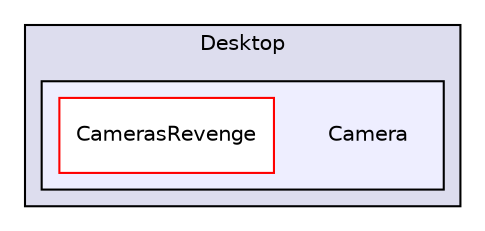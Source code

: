 digraph "C:/Users/Jack/Desktop/Camera" {
  compound=true
  node [ fontsize="10", fontname="Helvetica"];
  edge [ labelfontsize="10", labelfontname="Helvetica"];
  subgraph clusterdir_ffd46d3a236f97356cf4cfa261a3dc86 {
    graph [ bgcolor="#ddddee", pencolor="black", label="Desktop" fontname="Helvetica", fontsize="10", URL="dir_ffd46d3a236f97356cf4cfa261a3dc86.html"]
  subgraph clusterdir_e80f0a26d991d83a69c9ccae88dcc8e8 {
    graph [ bgcolor="#eeeeff", pencolor="black", label="" URL="dir_e80f0a26d991d83a69c9ccae88dcc8e8.html"];
    dir_e80f0a26d991d83a69c9ccae88dcc8e8 [shape=plaintext label="Camera"];
    dir_da5013b8f04d7c5fef3556fa7ccaea73 [shape=box label="CamerasRevenge" color="red" fillcolor="white" style="filled" URL="dir_da5013b8f04d7c5fef3556fa7ccaea73.html"];
  }
  }
}

